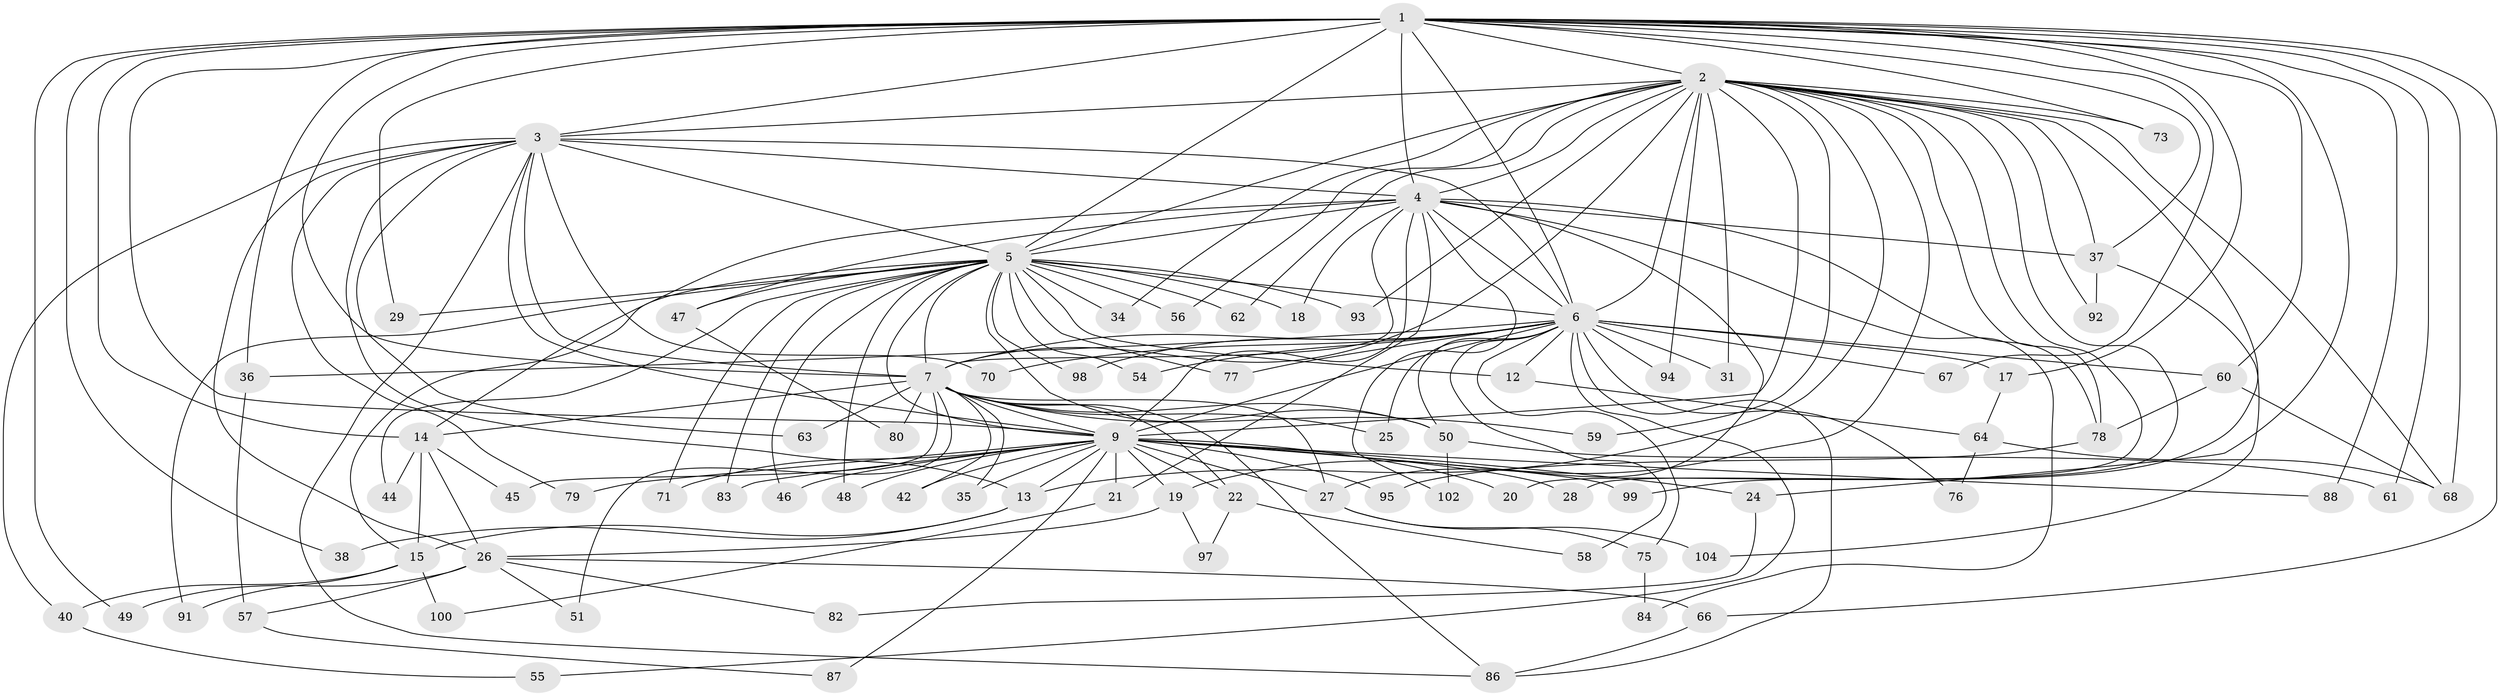 // original degree distribution, {17: 0.009615384615384616, 26: 0.009615384615384616, 16: 0.009615384615384616, 18: 0.009615384615384616, 28: 0.009615384615384616, 23: 0.009615384615384616, 21: 0.009615384615384616, 15: 0.009615384615384616, 31: 0.009615384615384616, 19: 0.009615384615384616, 5: 0.057692307692307696, 3: 0.16346153846153846, 6: 0.009615384615384616, 4: 0.09615384615384616, 2: 0.5673076923076923, 7: 0.009615384615384616}
// Generated by graph-tools (version 1.1) at 2025/41/03/06/25 10:41:34]
// undirected, 80 vertices, 184 edges
graph export_dot {
graph [start="1"]
  node [color=gray90,style=filled];
  1 [super="+10"];
  2 [super="+41"];
  3 [super="+89"];
  4 [super="+11"];
  5 [super="+74"];
  6 [super="+8"];
  7 [super="+16"];
  9 [super="+69"];
  12;
  13 [super="+72"];
  14 [super="+23"];
  15 [super="+32"];
  17;
  18;
  19;
  20;
  21 [super="+43"];
  22 [super="+39"];
  24 [super="+65"];
  25;
  26 [super="+30"];
  27 [super="+33"];
  28;
  29;
  31;
  34;
  35;
  36;
  37 [super="+52"];
  38;
  40;
  42;
  44;
  45;
  46;
  47;
  48;
  49;
  50 [super="+53"];
  51;
  54;
  55;
  56;
  57;
  58 [super="+101"];
  59;
  60 [super="+81"];
  61;
  62;
  63;
  64 [super="+103"];
  66;
  67;
  68 [super="+96"];
  70;
  71;
  73;
  75;
  76;
  77;
  78 [super="+85"];
  79;
  80;
  82;
  83;
  84;
  86 [super="+90"];
  87;
  88;
  91;
  92;
  93;
  94;
  95;
  97;
  98;
  99;
  100;
  102;
  104;
  1 -- 2 [weight=2];
  1 -- 3 [weight=2];
  1 -- 4 [weight=3];
  1 -- 5 [weight=2];
  1 -- 6 [weight=4];
  1 -- 7 [weight=2];
  1 -- 9 [weight=2];
  1 -- 14 [weight=2];
  1 -- 17;
  1 -- 24;
  1 -- 29;
  1 -- 49;
  1 -- 68 [weight=2];
  1 -- 88;
  1 -- 66;
  1 -- 67;
  1 -- 36;
  1 -- 37;
  1 -- 38;
  1 -- 73;
  1 -- 60;
  1 -- 61;
  2 -- 3;
  2 -- 4;
  2 -- 5;
  2 -- 6 [weight=3];
  2 -- 7;
  2 -- 9;
  2 -- 19;
  2 -- 20;
  2 -- 28;
  2 -- 31;
  2 -- 34;
  2 -- 37;
  2 -- 56;
  2 -- 62;
  2 -- 68;
  2 -- 73;
  2 -- 78;
  2 -- 92;
  2 -- 93;
  2 -- 94;
  2 -- 99;
  2 -- 59;
  2 -- 13;
  3 -- 4;
  3 -- 5;
  3 -- 6 [weight=2];
  3 -- 7;
  3 -- 9;
  3 -- 13;
  3 -- 26;
  3 -- 40;
  3 -- 63;
  3 -- 70;
  3 -- 79;
  3 -- 86;
  4 -- 5 [weight=2];
  4 -- 6 [weight=2];
  4 -- 7;
  4 -- 9;
  4 -- 18;
  4 -- 47;
  4 -- 78;
  4 -- 84;
  4 -- 102;
  4 -- 37;
  4 -- 27;
  4 -- 21 [weight=2];
  4 -- 14;
  5 -- 6 [weight=2];
  5 -- 7;
  5 -- 9;
  5 -- 12;
  5 -- 15;
  5 -- 18;
  5 -- 29;
  5 -- 34;
  5 -- 44;
  5 -- 46;
  5 -- 47;
  5 -- 48;
  5 -- 50;
  5 -- 54;
  5 -- 56;
  5 -- 62;
  5 -- 71;
  5 -- 83;
  5 -- 91;
  5 -- 93;
  5 -- 98;
  5 -- 77;
  6 -- 7 [weight=2];
  6 -- 9 [weight=2];
  6 -- 12;
  6 -- 17;
  6 -- 25;
  6 -- 36;
  6 -- 54;
  6 -- 67;
  6 -- 70;
  6 -- 75;
  6 -- 76;
  6 -- 77;
  6 -- 86;
  6 -- 94;
  6 -- 98;
  6 -- 50;
  6 -- 55;
  6 -- 58 [weight=2];
  6 -- 60;
  6 -- 31;
  7 -- 9;
  7 -- 22 [weight=2];
  7 -- 25;
  7 -- 27;
  7 -- 35;
  7 -- 42;
  7 -- 45;
  7 -- 51;
  7 -- 59;
  7 -- 80;
  7 -- 63;
  7 -- 14;
  7 -- 86;
  7 -- 50;
  9 -- 13;
  9 -- 19;
  9 -- 20;
  9 -- 21;
  9 -- 24 [weight=2];
  9 -- 27;
  9 -- 28;
  9 -- 35;
  9 -- 42;
  9 -- 46;
  9 -- 48;
  9 -- 71;
  9 -- 79;
  9 -- 83;
  9 -- 87;
  9 -- 88;
  9 -- 95;
  9 -- 99;
  9 -- 22;
  12 -- 64;
  13 -- 15;
  13 -- 38;
  14 -- 44;
  14 -- 45;
  14 -- 26;
  14 -- 15;
  15 -- 91;
  15 -- 100;
  15 -- 40;
  17 -- 64;
  19 -- 26;
  19 -- 97;
  21 -- 100;
  22 -- 58;
  22 -- 97;
  24 -- 82;
  26 -- 51;
  26 -- 57;
  26 -- 66;
  26 -- 82;
  26 -- 49;
  27 -- 75;
  27 -- 104;
  36 -- 57;
  37 -- 104;
  37 -- 92;
  40 -- 55;
  47 -- 80;
  50 -- 61;
  50 -- 102;
  57 -- 87;
  60 -- 68;
  60 -- 78;
  64 -- 76;
  64 -- 68;
  66 -- 86;
  75 -- 84;
  78 -- 95;
}
